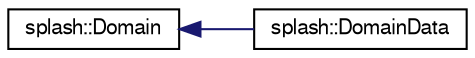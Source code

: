digraph "Graphical Class Hierarchy"
{
  edge [fontname="FreeSans",fontsize="10",labelfontname="FreeSans",labelfontsize="10"];
  node [fontname="FreeSans",fontsize="10",shape=record];
  rankdir="LR";
  Node1 [label="splash::Domain",height=0.2,width=0.4,color="black", fillcolor="white", style="filled",URL="$classsplash_1_1_domain.html"];
  Node1 -> Node2 [dir="back",color="midnightblue",fontsize="10",style="solid",fontname="FreeSans"];
  Node2 [label="splash::DomainData",height=0.2,width=0.4,color="black", fillcolor="white", style="filled",URL="$classsplash_1_1_domain_data.html"];
}
